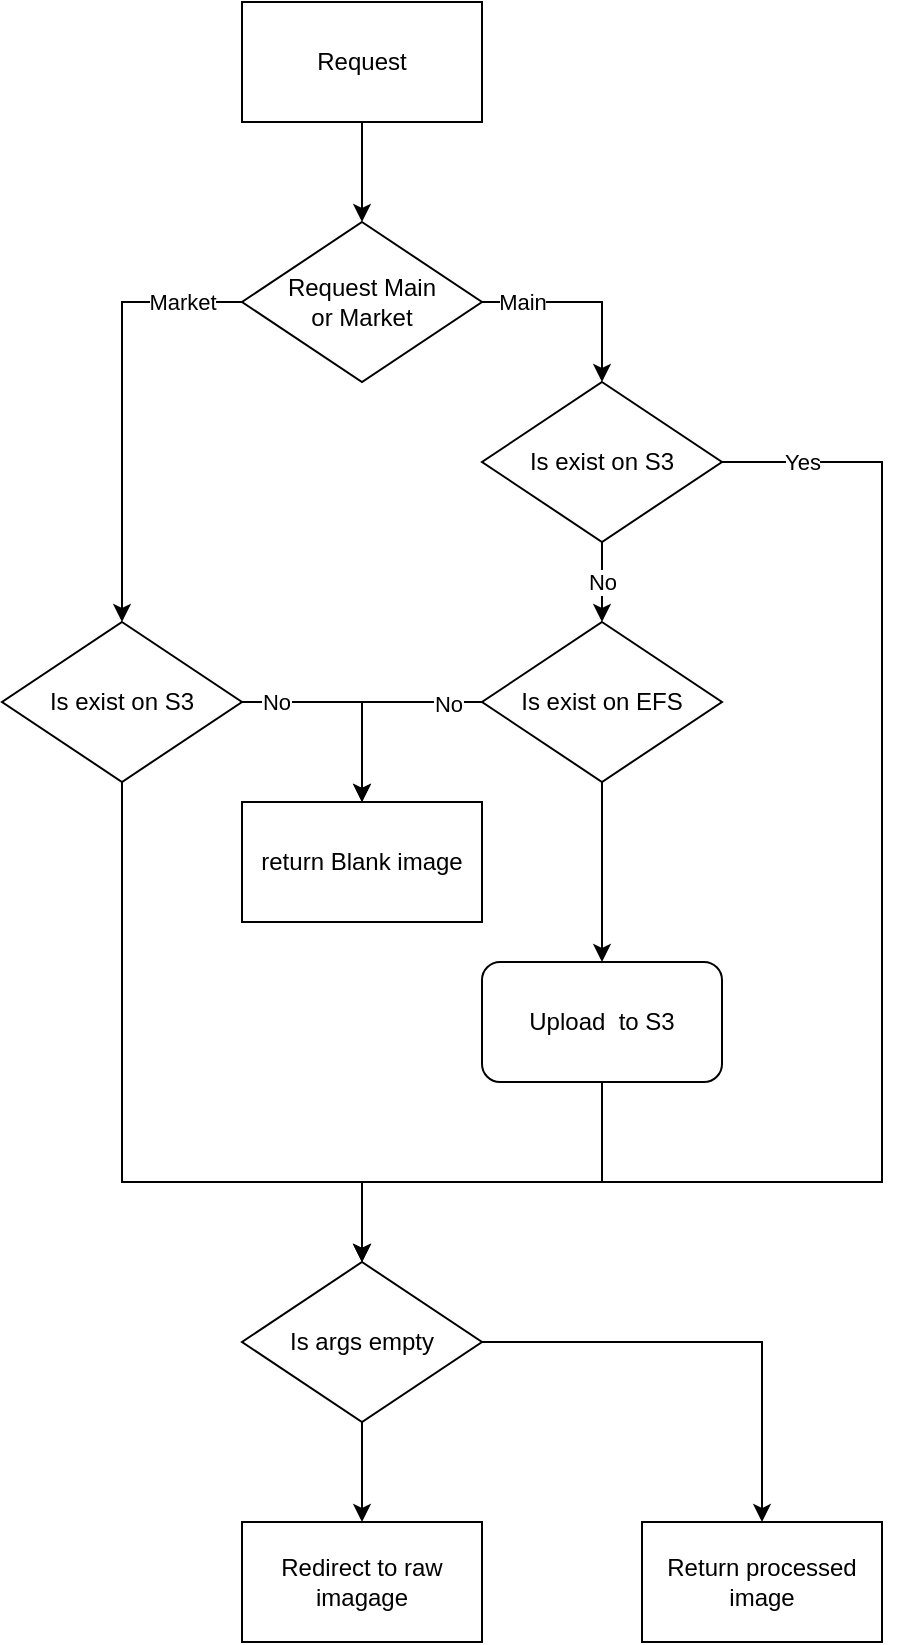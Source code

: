 <mxfile version="19.0.2" type="github"><diagram id="tcx6TUzTH8CAHvtFh7Jj" name="Page-1"><mxGraphModel dx="1038" dy="579" grid="1" gridSize="10" guides="1" tooltips="1" connect="1" arrows="1" fold="1" page="1" pageScale="1" pageWidth="850" pageHeight="1100" math="0" shadow="0"><root><mxCell id="0"/><mxCell id="1" parent="0"/><mxCell id="wr-xuGoU8k7OEJOhI3mv-59" value="" style="edgeStyle=none;rounded=0;orthogonalLoop=1;jettySize=auto;html=1;" edge="1" parent="1" source="wr-xuGoU8k7OEJOhI3mv-11" target="wr-xuGoU8k7OEJOhI3mv-58"><mxGeometry relative="1" as="geometry"/></mxCell><mxCell id="wr-xuGoU8k7OEJOhI3mv-11" value="Request" style="rounded=0;whiteSpace=wrap;html=1;" vertex="1" parent="1"><mxGeometry x="360" y="90" width="120" height="60" as="geometry"/></mxCell><mxCell id="wr-xuGoU8k7OEJOhI3mv-64" style="edgeStyle=orthogonalEdgeStyle;rounded=0;orthogonalLoop=1;jettySize=auto;html=1;exitX=1;exitY=0.5;exitDx=0;exitDy=0;entryX=0.5;entryY=0;entryDx=0;entryDy=0;" edge="1" parent="1" source="wr-xuGoU8k7OEJOhI3mv-58" target="wr-xuGoU8k7OEJOhI3mv-61"><mxGeometry relative="1" as="geometry"/></mxCell><mxCell id="wr-xuGoU8k7OEJOhI3mv-65" value="Main" style="edgeLabel;html=1;align=center;verticalAlign=middle;resizable=0;points=[];" vertex="1" connectable="0" parent="wr-xuGoU8k7OEJOhI3mv-64"><mxGeometry x="-0.144" y="-1" relative="1" as="geometry"><mxPoint x="-23" y="-1" as="offset"/></mxGeometry></mxCell><mxCell id="wr-xuGoU8k7OEJOhI3mv-58" value="Request Main&lt;br&gt;or Market" style="rhombus;whiteSpace=wrap;html=1;" vertex="1" parent="1"><mxGeometry x="360" y="200" width="120" height="80" as="geometry"/></mxCell><mxCell id="wr-xuGoU8k7OEJOhI3mv-72" style="edgeStyle=orthogonalEdgeStyle;rounded=0;orthogonalLoop=1;jettySize=auto;html=1;entryX=0.5;entryY=0;entryDx=0;entryDy=0;" edge="1" parent="1" source="wr-xuGoU8k7OEJOhI3mv-60" target="wr-xuGoU8k7OEJOhI3mv-71"><mxGeometry relative="1" as="geometry"><mxPoint x="420" y="440" as="targetPoint"/><Array as="points"><mxPoint x="420" y="440"/></Array></mxGeometry></mxCell><mxCell id="wr-xuGoU8k7OEJOhI3mv-74" value="No" style="edgeLabel;html=1;align=center;verticalAlign=middle;resizable=0;points=[];" vertex="1" connectable="0" parent="wr-xuGoU8k7OEJOhI3mv-72"><mxGeometry x="-0.687" y="-2" relative="1" as="geometry"><mxPoint y="-2" as="offset"/></mxGeometry></mxCell><mxCell id="wr-xuGoU8k7OEJOhI3mv-79" value="" style="edgeStyle=orthogonalEdgeStyle;rounded=0;orthogonalLoop=1;jettySize=auto;html=1;entryX=0.5;entryY=0;entryDx=0;entryDy=0;" edge="1" parent="1" source="wr-xuGoU8k7OEJOhI3mv-60" target="wr-xuGoU8k7OEJOhI3mv-76"><mxGeometry relative="1" as="geometry"><mxPoint x="300" y="560" as="targetPoint"/><Array as="points"><mxPoint x="300" y="680"/><mxPoint x="420" y="680"/></Array></mxGeometry></mxCell><mxCell id="wr-xuGoU8k7OEJOhI3mv-60" value="Is exist on S3" style="rhombus;whiteSpace=wrap;html=1;" vertex="1" parent="1"><mxGeometry x="240" y="400" width="120" height="80" as="geometry"/></mxCell><mxCell id="wr-xuGoU8k7OEJOhI3mv-68" value="Yes" style="edgeStyle=orthogonalEdgeStyle;rounded=0;orthogonalLoop=1;jettySize=auto;html=1;entryX=0.5;entryY=0;entryDx=0;entryDy=0;" edge="1" parent="1" source="wr-xuGoU8k7OEJOhI3mv-61" target="wr-xuGoU8k7OEJOhI3mv-76"><mxGeometry x="-0.892" relative="1" as="geometry"><mxPoint x="680" y="360" as="targetPoint"/><Array as="points"><mxPoint x="680" y="320"/><mxPoint x="680" y="680"/><mxPoint x="420" y="680"/></Array><mxPoint as="offset"/></mxGeometry></mxCell><mxCell id="wr-xuGoU8k7OEJOhI3mv-70" value="No" style="edgeStyle=orthogonalEdgeStyle;rounded=0;orthogonalLoop=1;jettySize=auto;html=1;" edge="1" parent="1" source="wr-xuGoU8k7OEJOhI3mv-61" target="wr-xuGoU8k7OEJOhI3mv-69"><mxGeometry relative="1" as="geometry"/></mxCell><mxCell id="wr-xuGoU8k7OEJOhI3mv-61" value="Is exist on S3" style="rhombus;whiteSpace=wrap;html=1;" vertex="1" parent="1"><mxGeometry x="480" y="280" width="120" height="80" as="geometry"/></mxCell><mxCell id="wr-xuGoU8k7OEJOhI3mv-63" style="edgeStyle=orthogonalEdgeStyle;rounded=0;orthogonalLoop=1;jettySize=auto;html=1;entryX=0.5;entryY=0;entryDx=0;entryDy=0;" edge="1" parent="1" source="wr-xuGoU8k7OEJOhI3mv-58" target="wr-xuGoU8k7OEJOhI3mv-60"><mxGeometry relative="1" as="geometry"><mxPoint x="300" y="240" as="targetPoint"/><Array as="points"><mxPoint x="300" y="240"/></Array></mxGeometry></mxCell><mxCell id="wr-xuGoU8k7OEJOhI3mv-66" value="Market" style="edgeLabel;html=1;align=center;verticalAlign=middle;resizable=0;points=[];" vertex="1" connectable="0" parent="wr-xuGoU8k7OEJOhI3mv-63"><mxGeometry x="0.024" y="-4" relative="1" as="geometry"><mxPoint x="34" y="-53" as="offset"/></mxGeometry></mxCell><mxCell id="wr-xuGoU8k7OEJOhI3mv-73" style="edgeStyle=orthogonalEdgeStyle;rounded=0;orthogonalLoop=1;jettySize=auto;html=1;entryX=0.5;entryY=0;entryDx=0;entryDy=0;" edge="1" parent="1" source="wr-xuGoU8k7OEJOhI3mv-69" target="wr-xuGoU8k7OEJOhI3mv-71"><mxGeometry relative="1" as="geometry"><Array as="points"><mxPoint x="420" y="440"/></Array></mxGeometry></mxCell><mxCell id="wr-xuGoU8k7OEJOhI3mv-75" value="No&lt;br&gt;" style="edgeLabel;html=1;align=center;verticalAlign=middle;resizable=0;points=[];" vertex="1" connectable="0" parent="wr-xuGoU8k7OEJOhI3mv-73"><mxGeometry x="-0.68" y="1" relative="1" as="geometry"><mxPoint as="offset"/></mxGeometry></mxCell><mxCell id="wr-xuGoU8k7OEJOhI3mv-81" value="" style="edgeStyle=orthogonalEdgeStyle;rounded=0;orthogonalLoop=1;jettySize=auto;html=1;" edge="1" parent="1" source="wr-xuGoU8k7OEJOhI3mv-69" target="wr-xuGoU8k7OEJOhI3mv-80"><mxGeometry relative="1" as="geometry"/></mxCell><mxCell id="wr-xuGoU8k7OEJOhI3mv-69" value="Is exist on EFS" style="rhombus;whiteSpace=wrap;html=1;" vertex="1" parent="1"><mxGeometry x="480" y="400" width="120" height="80" as="geometry"/></mxCell><mxCell id="wr-xuGoU8k7OEJOhI3mv-71" value="return Blank image" style="rounded=0;whiteSpace=wrap;html=1;" vertex="1" parent="1"><mxGeometry x="360" y="490" width="120" height="60" as="geometry"/></mxCell><mxCell id="wr-xuGoU8k7OEJOhI3mv-86" value="" style="edgeStyle=orthogonalEdgeStyle;rounded=0;orthogonalLoop=1;jettySize=auto;html=1;" edge="1" parent="1" source="wr-xuGoU8k7OEJOhI3mv-76" target="wr-xuGoU8k7OEJOhI3mv-84"><mxGeometry relative="1" as="geometry"/></mxCell><mxCell id="wr-xuGoU8k7OEJOhI3mv-87" style="edgeStyle=orthogonalEdgeStyle;rounded=0;orthogonalLoop=1;jettySize=auto;html=1;" edge="1" parent="1" source="wr-xuGoU8k7OEJOhI3mv-76" target="wr-xuGoU8k7OEJOhI3mv-85"><mxGeometry relative="1" as="geometry"/></mxCell><mxCell id="wr-xuGoU8k7OEJOhI3mv-76" value="Is args empty" style="rhombus;whiteSpace=wrap;html=1;" vertex="1" parent="1"><mxGeometry x="360" y="720" width="120" height="80" as="geometry"/></mxCell><mxCell id="wr-xuGoU8k7OEJOhI3mv-83" style="edgeStyle=orthogonalEdgeStyle;rounded=0;orthogonalLoop=1;jettySize=auto;html=1;entryX=0.5;entryY=0;entryDx=0;entryDy=0;" edge="1" parent="1" source="wr-xuGoU8k7OEJOhI3mv-80" target="wr-xuGoU8k7OEJOhI3mv-76"><mxGeometry relative="1" as="geometry"><Array as="points"><mxPoint x="540" y="680"/><mxPoint x="420" y="680"/></Array></mxGeometry></mxCell><mxCell id="wr-xuGoU8k7OEJOhI3mv-80" value="Upload&amp;nbsp; to S3" style="rounded=1;whiteSpace=wrap;html=1;" vertex="1" parent="1"><mxGeometry x="480" y="570" width="120" height="60" as="geometry"/></mxCell><mxCell id="wr-xuGoU8k7OEJOhI3mv-84" value="Redirect to raw imagage" style="rounded=0;whiteSpace=wrap;html=1;" vertex="1" parent="1"><mxGeometry x="360" y="850" width="120" height="60" as="geometry"/></mxCell><mxCell id="wr-xuGoU8k7OEJOhI3mv-85" value="Return processed image" style="rounded=0;whiteSpace=wrap;html=1;" vertex="1" parent="1"><mxGeometry x="560" y="850" width="120" height="60" as="geometry"/></mxCell></root></mxGraphModel></diagram></mxfile>